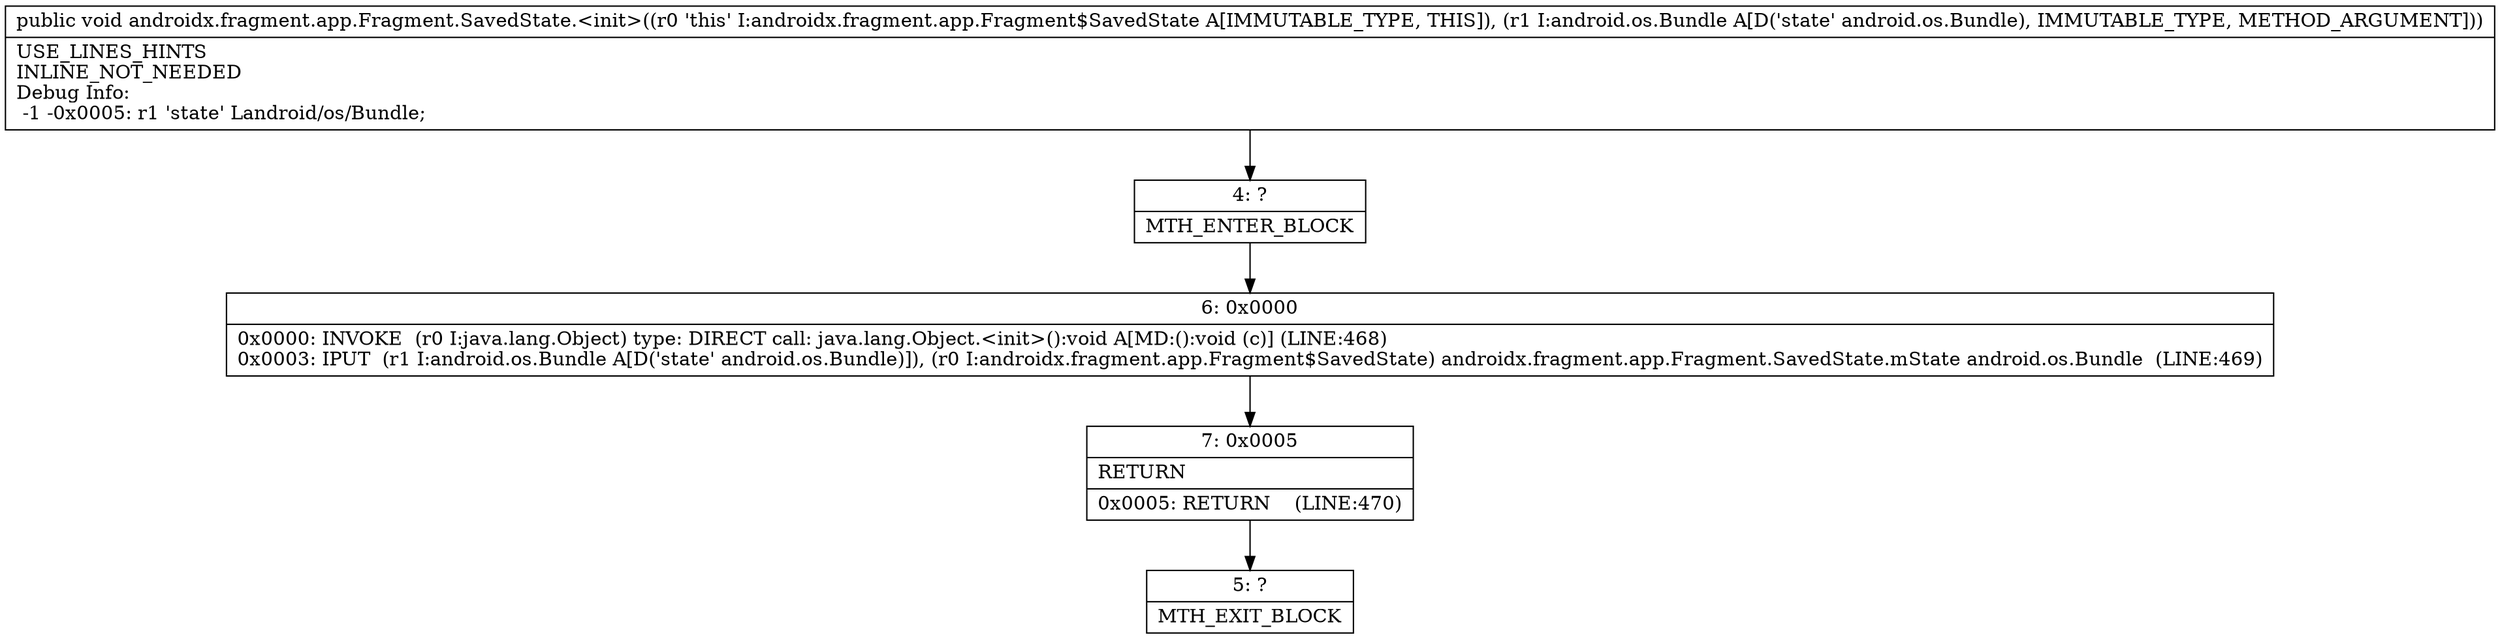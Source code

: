 digraph "CFG forandroidx.fragment.app.Fragment.SavedState.\<init\>(Landroid\/os\/Bundle;)V" {
Node_4 [shape=record,label="{4\:\ ?|MTH_ENTER_BLOCK\l}"];
Node_6 [shape=record,label="{6\:\ 0x0000|0x0000: INVOKE  (r0 I:java.lang.Object) type: DIRECT call: java.lang.Object.\<init\>():void A[MD:():void (c)] (LINE:468)\l0x0003: IPUT  (r1 I:android.os.Bundle A[D('state' android.os.Bundle)]), (r0 I:androidx.fragment.app.Fragment$SavedState) androidx.fragment.app.Fragment.SavedState.mState android.os.Bundle  (LINE:469)\l}"];
Node_7 [shape=record,label="{7\:\ 0x0005|RETURN\l|0x0005: RETURN    (LINE:470)\l}"];
Node_5 [shape=record,label="{5\:\ ?|MTH_EXIT_BLOCK\l}"];
MethodNode[shape=record,label="{public void androidx.fragment.app.Fragment.SavedState.\<init\>((r0 'this' I:androidx.fragment.app.Fragment$SavedState A[IMMUTABLE_TYPE, THIS]), (r1 I:android.os.Bundle A[D('state' android.os.Bundle), IMMUTABLE_TYPE, METHOD_ARGUMENT]))  | USE_LINES_HINTS\lINLINE_NOT_NEEDED\lDebug Info:\l  \-1 \-0x0005: r1 'state' Landroid\/os\/Bundle;\l}"];
MethodNode -> Node_4;Node_4 -> Node_6;
Node_6 -> Node_7;
Node_7 -> Node_5;
}

